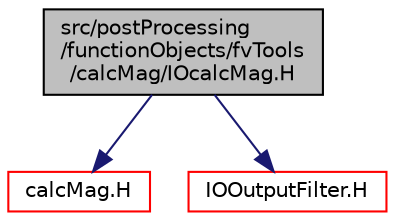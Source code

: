 digraph "src/postProcessing/functionObjects/fvTools/calcMag/IOcalcMag.H"
{
  bgcolor="transparent";
  edge [fontname="Helvetica",fontsize="10",labelfontname="Helvetica",labelfontsize="10"];
  node [fontname="Helvetica",fontsize="10",shape=record];
  Node1 [label="src/postProcessing\l/functionObjects/fvTools\l/calcMag/IOcalcMag.H",height=0.2,width=0.4,color="black", fillcolor="grey75", style="filled", fontcolor="black"];
  Node1 -> Node2 [color="midnightblue",fontsize="10",style="solid",fontname="Helvetica"];
  Node2 [label="calcMag.H",height=0.2,width=0.4,color="red",URL="$a09294.html"];
  Node1 -> Node3 [color="midnightblue",fontsize="10",style="solid",fontname="Helvetica"];
  Node3 [label="IOOutputFilter.H",height=0.2,width=0.4,color="red",URL="$a07739.html"];
}
